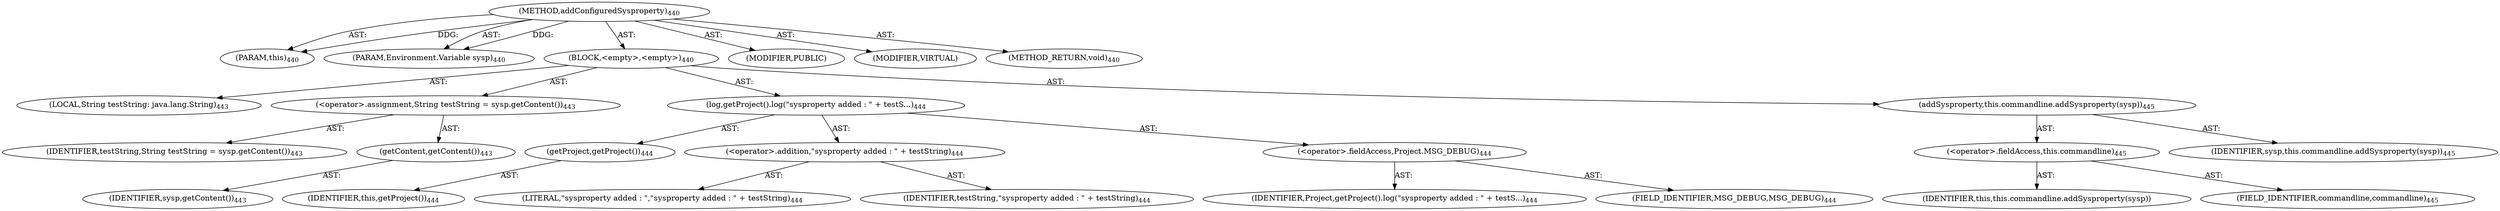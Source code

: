 digraph "addConfiguredSysproperty" {  
"111669149713" [label = <(METHOD,addConfiguredSysproperty)<SUB>440</SUB>> ]
"115964117000" [label = <(PARAM,this)<SUB>440</SUB>> ]
"115964117041" [label = <(PARAM,Environment.Variable sysp)<SUB>440</SUB>> ]
"25769803799" [label = <(BLOCK,&lt;empty&gt;,&lt;empty&gt;)<SUB>440</SUB>> ]
"94489280526" [label = <(LOCAL,String testString: java.lang.String)<SUB>443</SUB>> ]
"30064771145" [label = <(&lt;operator&gt;.assignment,String testString = sysp.getContent())<SUB>443</SUB>> ]
"68719476872" [label = <(IDENTIFIER,testString,String testString = sysp.getContent())<SUB>443</SUB>> ]
"30064771146" [label = <(getContent,getContent())<SUB>443</SUB>> ]
"68719476873" [label = <(IDENTIFIER,sysp,getContent())<SUB>443</SUB>> ]
"30064771147" [label = <(log,getProject().log(&quot;sysproperty added : &quot; + testS...)<SUB>444</SUB>> ]
"30064771148" [label = <(getProject,getProject())<SUB>444</SUB>> ]
"68719476744" [label = <(IDENTIFIER,this,getProject())<SUB>444</SUB>> ]
"30064771149" [label = <(&lt;operator&gt;.addition,&quot;sysproperty added : &quot; + testString)<SUB>444</SUB>> ]
"90194313227" [label = <(LITERAL,&quot;sysproperty added : &quot;,&quot;sysproperty added : &quot; + testString)<SUB>444</SUB>> ]
"68719476874" [label = <(IDENTIFIER,testString,&quot;sysproperty added : &quot; + testString)<SUB>444</SUB>> ]
"30064771150" [label = <(&lt;operator&gt;.fieldAccess,Project.MSG_DEBUG)<SUB>444</SUB>> ]
"68719476875" [label = <(IDENTIFIER,Project,getProject().log(&quot;sysproperty added : &quot; + testS...)<SUB>444</SUB>> ]
"55834574857" [label = <(FIELD_IDENTIFIER,MSG_DEBUG,MSG_DEBUG)<SUB>444</SUB>> ]
"30064771151" [label = <(addSysproperty,this.commandline.addSysproperty(sysp))<SUB>445</SUB>> ]
"30064771152" [label = <(&lt;operator&gt;.fieldAccess,this.commandline)<SUB>445</SUB>> ]
"68719476876" [label = <(IDENTIFIER,this,this.commandline.addSysproperty(sysp))> ]
"55834574858" [label = <(FIELD_IDENTIFIER,commandline,commandline)<SUB>445</SUB>> ]
"68719476877" [label = <(IDENTIFIER,sysp,this.commandline.addSysproperty(sysp))<SUB>445</SUB>> ]
"133143986231" [label = <(MODIFIER,PUBLIC)> ]
"133143986232" [label = <(MODIFIER,VIRTUAL)> ]
"128849018897" [label = <(METHOD_RETURN,void)<SUB>440</SUB>> ]
  "111669149713" -> "115964117000"  [ label = "AST: "] 
  "111669149713" -> "115964117041"  [ label = "AST: "] 
  "111669149713" -> "25769803799"  [ label = "AST: "] 
  "111669149713" -> "133143986231"  [ label = "AST: "] 
  "111669149713" -> "133143986232"  [ label = "AST: "] 
  "111669149713" -> "128849018897"  [ label = "AST: "] 
  "25769803799" -> "94489280526"  [ label = "AST: "] 
  "25769803799" -> "30064771145"  [ label = "AST: "] 
  "25769803799" -> "30064771147"  [ label = "AST: "] 
  "25769803799" -> "30064771151"  [ label = "AST: "] 
  "30064771145" -> "68719476872"  [ label = "AST: "] 
  "30064771145" -> "30064771146"  [ label = "AST: "] 
  "30064771146" -> "68719476873"  [ label = "AST: "] 
  "30064771147" -> "30064771148"  [ label = "AST: "] 
  "30064771147" -> "30064771149"  [ label = "AST: "] 
  "30064771147" -> "30064771150"  [ label = "AST: "] 
  "30064771148" -> "68719476744"  [ label = "AST: "] 
  "30064771149" -> "90194313227"  [ label = "AST: "] 
  "30064771149" -> "68719476874"  [ label = "AST: "] 
  "30064771150" -> "68719476875"  [ label = "AST: "] 
  "30064771150" -> "55834574857"  [ label = "AST: "] 
  "30064771151" -> "30064771152"  [ label = "AST: "] 
  "30064771151" -> "68719476877"  [ label = "AST: "] 
  "30064771152" -> "68719476876"  [ label = "AST: "] 
  "30064771152" -> "55834574858"  [ label = "AST: "] 
  "111669149713" -> "115964117000"  [ label = "DDG: "] 
  "111669149713" -> "115964117041"  [ label = "DDG: "] 
}
